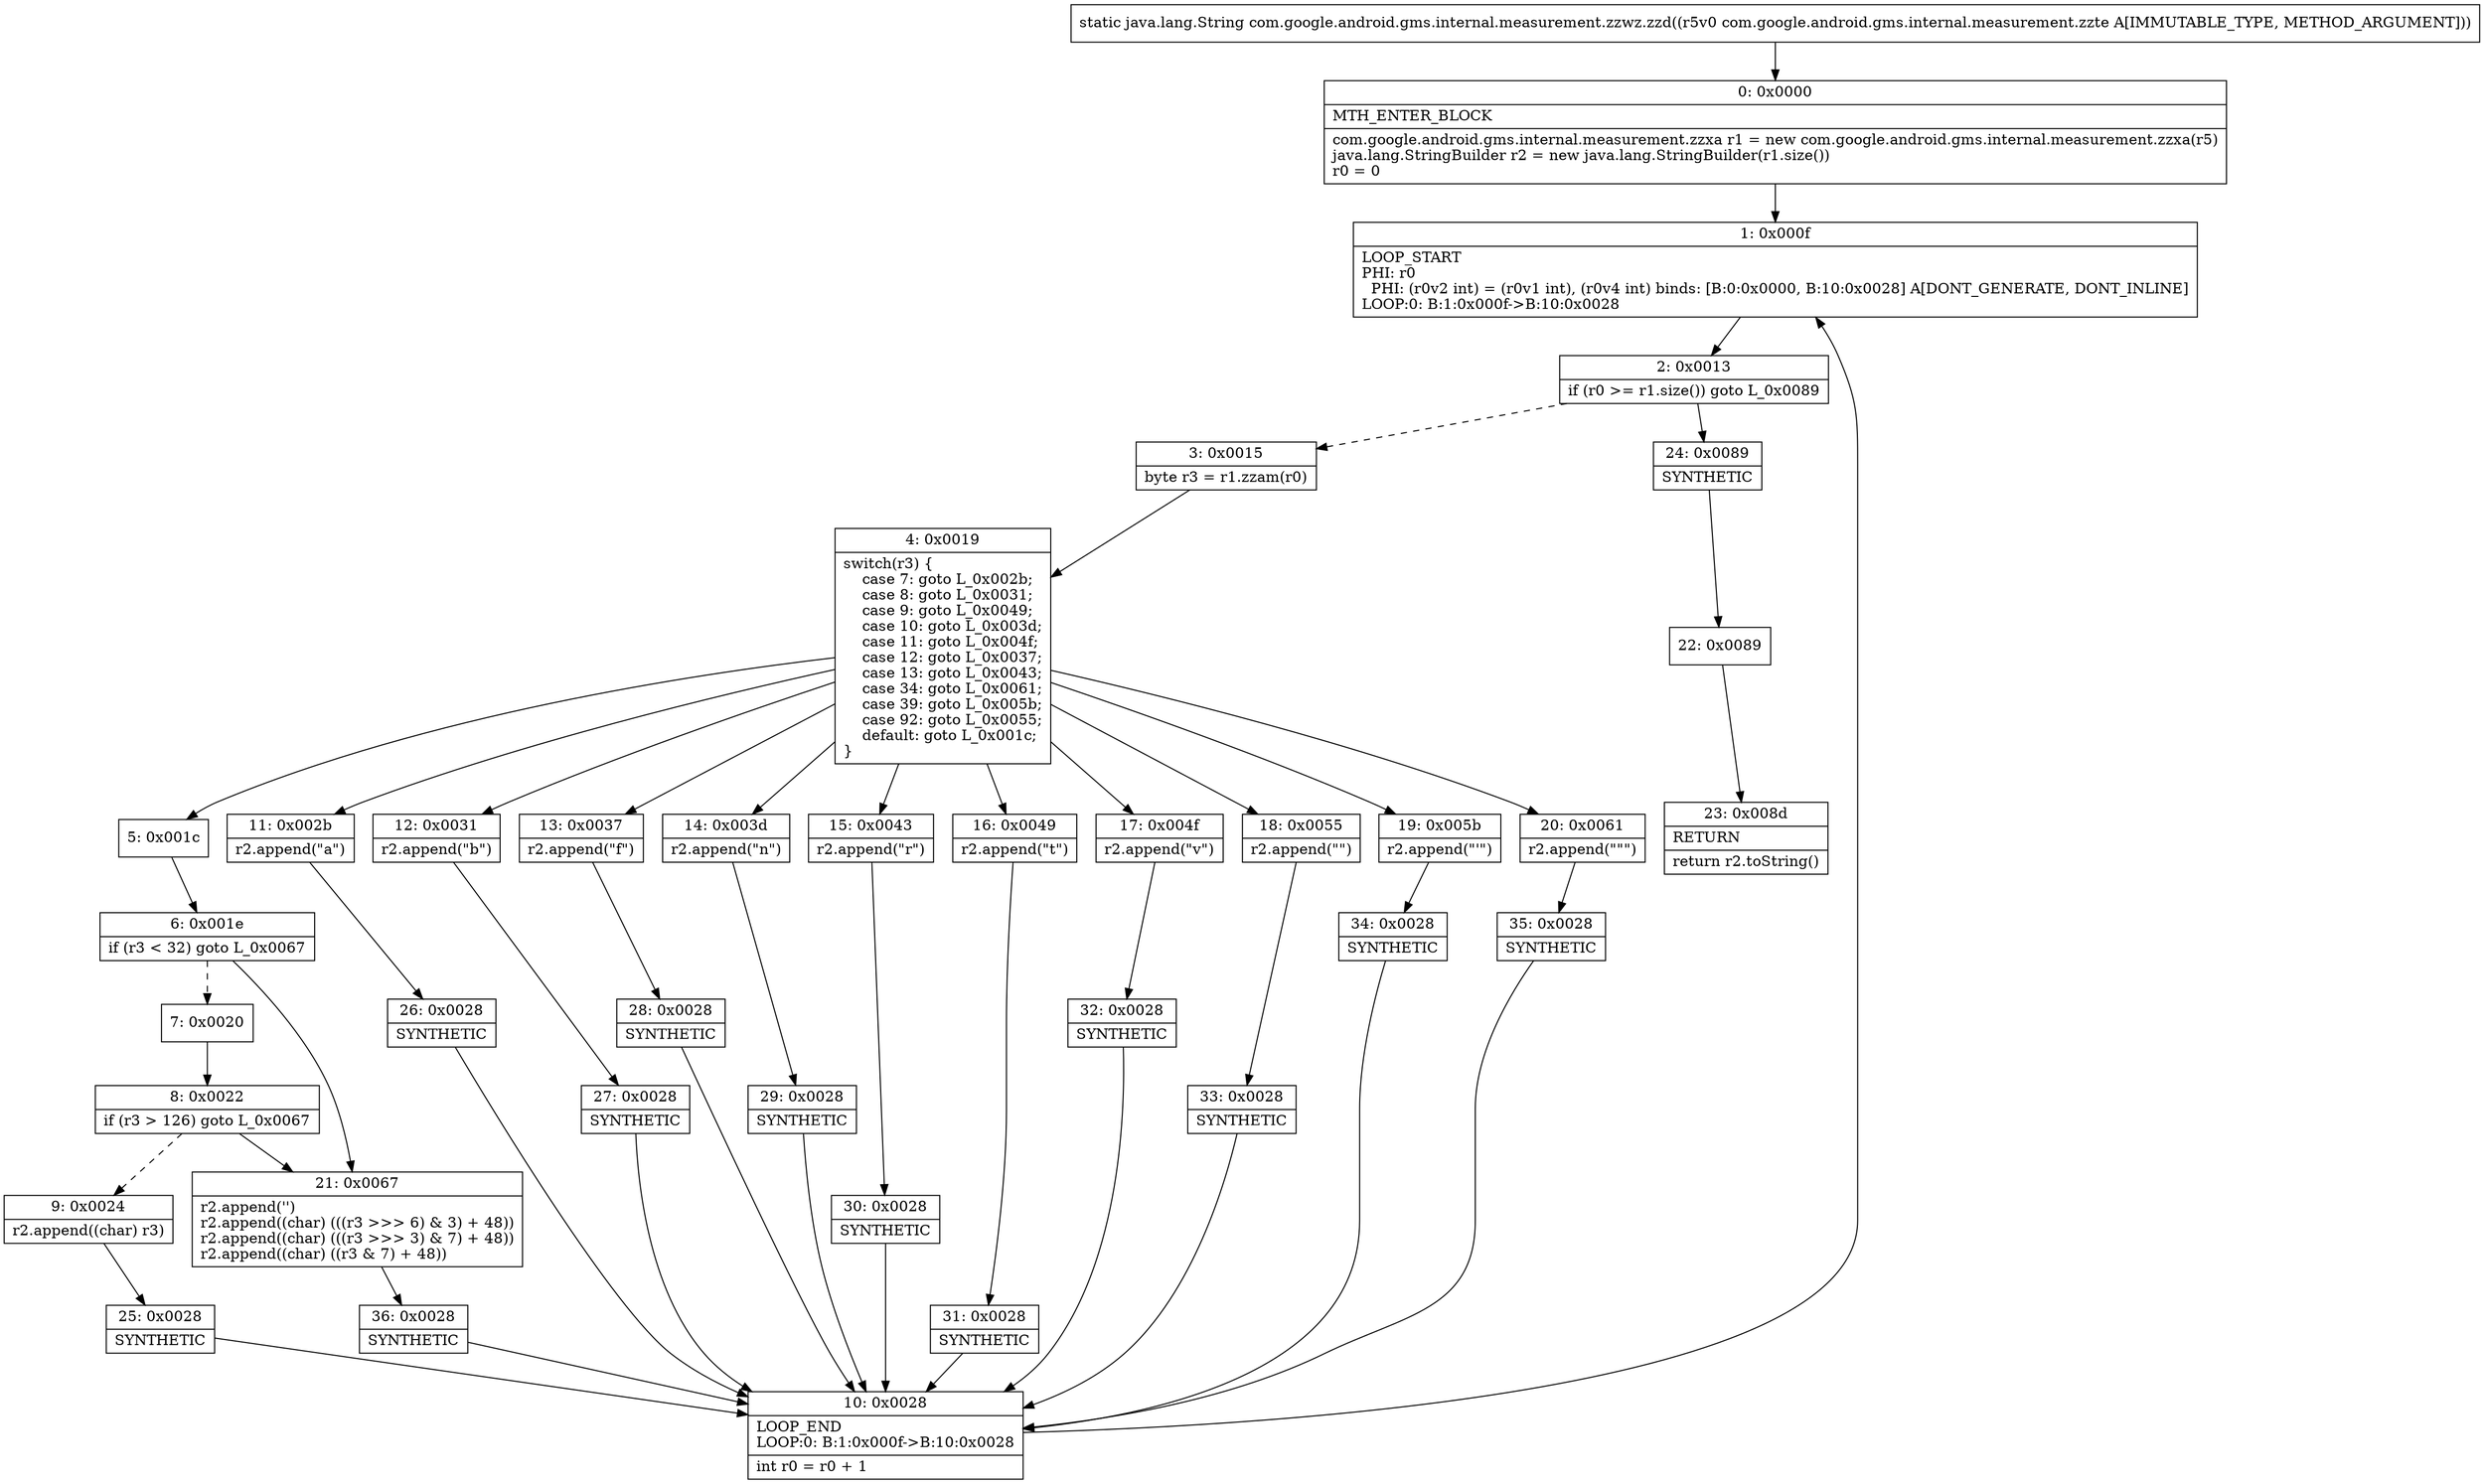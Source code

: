 digraph "CFG forcom.google.android.gms.internal.measurement.zzwz.zzd(Lcom\/google\/android\/gms\/internal\/measurement\/zzte;)Ljava\/lang\/String;" {
Node_0 [shape=record,label="{0\:\ 0x0000|MTH_ENTER_BLOCK\l|com.google.android.gms.internal.measurement.zzxa r1 = new com.google.android.gms.internal.measurement.zzxa(r5)\ljava.lang.StringBuilder r2 = new java.lang.StringBuilder(r1.size())\lr0 = 0\l}"];
Node_1 [shape=record,label="{1\:\ 0x000f|LOOP_START\lPHI: r0 \l  PHI: (r0v2 int) = (r0v1 int), (r0v4 int) binds: [B:0:0x0000, B:10:0x0028] A[DONT_GENERATE, DONT_INLINE]\lLOOP:0: B:1:0x000f\-\>B:10:0x0028\l}"];
Node_2 [shape=record,label="{2\:\ 0x0013|if (r0 \>= r1.size()) goto L_0x0089\l}"];
Node_3 [shape=record,label="{3\:\ 0x0015|byte r3 = r1.zzam(r0)\l}"];
Node_4 [shape=record,label="{4\:\ 0x0019|switch(r3) \{\l    case 7: goto L_0x002b;\l    case 8: goto L_0x0031;\l    case 9: goto L_0x0049;\l    case 10: goto L_0x003d;\l    case 11: goto L_0x004f;\l    case 12: goto L_0x0037;\l    case 13: goto L_0x0043;\l    case 34: goto L_0x0061;\l    case 39: goto L_0x005b;\l    case 92: goto L_0x0055;\l    default: goto L_0x001c;\l\}\l}"];
Node_5 [shape=record,label="{5\:\ 0x001c}"];
Node_6 [shape=record,label="{6\:\ 0x001e|if (r3 \< 32) goto L_0x0067\l}"];
Node_7 [shape=record,label="{7\:\ 0x0020}"];
Node_8 [shape=record,label="{8\:\ 0x0022|if (r3 \> 126) goto L_0x0067\l}"];
Node_9 [shape=record,label="{9\:\ 0x0024|r2.append((char) r3)\l}"];
Node_10 [shape=record,label="{10\:\ 0x0028|LOOP_END\lLOOP:0: B:1:0x000f\-\>B:10:0x0028\l|int r0 = r0 + 1\l}"];
Node_11 [shape=record,label="{11\:\ 0x002b|r2.append(\"a\")\l}"];
Node_12 [shape=record,label="{12\:\ 0x0031|r2.append(\"b\")\l}"];
Node_13 [shape=record,label="{13\:\ 0x0037|r2.append(\"f\")\l}"];
Node_14 [shape=record,label="{14\:\ 0x003d|r2.append(\"n\")\l}"];
Node_15 [shape=record,label="{15\:\ 0x0043|r2.append(\"r\")\l}"];
Node_16 [shape=record,label="{16\:\ 0x0049|r2.append(\"t\")\l}"];
Node_17 [shape=record,label="{17\:\ 0x004f|r2.append(\"v\")\l}"];
Node_18 [shape=record,label="{18\:\ 0x0055|r2.append(\"\")\l}"];
Node_19 [shape=record,label="{19\:\ 0x005b|r2.append(\"'\")\l}"];
Node_20 [shape=record,label="{20\:\ 0x0061|r2.append(\"\"\")\l}"];
Node_21 [shape=record,label="{21\:\ 0x0067|r2.append('')\lr2.append((char) (((r3 \>\>\> 6) & 3) + 48))\lr2.append((char) (((r3 \>\>\> 3) & 7) + 48))\lr2.append((char) ((r3 & 7) + 48))\l}"];
Node_22 [shape=record,label="{22\:\ 0x0089}"];
Node_23 [shape=record,label="{23\:\ 0x008d|RETURN\l|return r2.toString()\l}"];
Node_24 [shape=record,label="{24\:\ 0x0089|SYNTHETIC\l}"];
Node_25 [shape=record,label="{25\:\ 0x0028|SYNTHETIC\l}"];
Node_26 [shape=record,label="{26\:\ 0x0028|SYNTHETIC\l}"];
Node_27 [shape=record,label="{27\:\ 0x0028|SYNTHETIC\l}"];
Node_28 [shape=record,label="{28\:\ 0x0028|SYNTHETIC\l}"];
Node_29 [shape=record,label="{29\:\ 0x0028|SYNTHETIC\l}"];
Node_30 [shape=record,label="{30\:\ 0x0028|SYNTHETIC\l}"];
Node_31 [shape=record,label="{31\:\ 0x0028|SYNTHETIC\l}"];
Node_32 [shape=record,label="{32\:\ 0x0028|SYNTHETIC\l}"];
Node_33 [shape=record,label="{33\:\ 0x0028|SYNTHETIC\l}"];
Node_34 [shape=record,label="{34\:\ 0x0028|SYNTHETIC\l}"];
Node_35 [shape=record,label="{35\:\ 0x0028|SYNTHETIC\l}"];
Node_36 [shape=record,label="{36\:\ 0x0028|SYNTHETIC\l}"];
MethodNode[shape=record,label="{static java.lang.String com.google.android.gms.internal.measurement.zzwz.zzd((r5v0 com.google.android.gms.internal.measurement.zzte A[IMMUTABLE_TYPE, METHOD_ARGUMENT])) }"];
MethodNode -> Node_0;
Node_0 -> Node_1;
Node_1 -> Node_2;
Node_2 -> Node_3[style=dashed];
Node_2 -> Node_24;
Node_3 -> Node_4;
Node_4 -> Node_5;
Node_4 -> Node_11;
Node_4 -> Node_12;
Node_4 -> Node_13;
Node_4 -> Node_14;
Node_4 -> Node_15;
Node_4 -> Node_16;
Node_4 -> Node_17;
Node_4 -> Node_18;
Node_4 -> Node_19;
Node_4 -> Node_20;
Node_5 -> Node_6;
Node_6 -> Node_7[style=dashed];
Node_6 -> Node_21;
Node_7 -> Node_8;
Node_8 -> Node_9[style=dashed];
Node_8 -> Node_21;
Node_9 -> Node_25;
Node_10 -> Node_1;
Node_11 -> Node_26;
Node_12 -> Node_27;
Node_13 -> Node_28;
Node_14 -> Node_29;
Node_15 -> Node_30;
Node_16 -> Node_31;
Node_17 -> Node_32;
Node_18 -> Node_33;
Node_19 -> Node_34;
Node_20 -> Node_35;
Node_21 -> Node_36;
Node_22 -> Node_23;
Node_24 -> Node_22;
Node_25 -> Node_10;
Node_26 -> Node_10;
Node_27 -> Node_10;
Node_28 -> Node_10;
Node_29 -> Node_10;
Node_30 -> Node_10;
Node_31 -> Node_10;
Node_32 -> Node_10;
Node_33 -> Node_10;
Node_34 -> Node_10;
Node_35 -> Node_10;
Node_36 -> Node_10;
}

